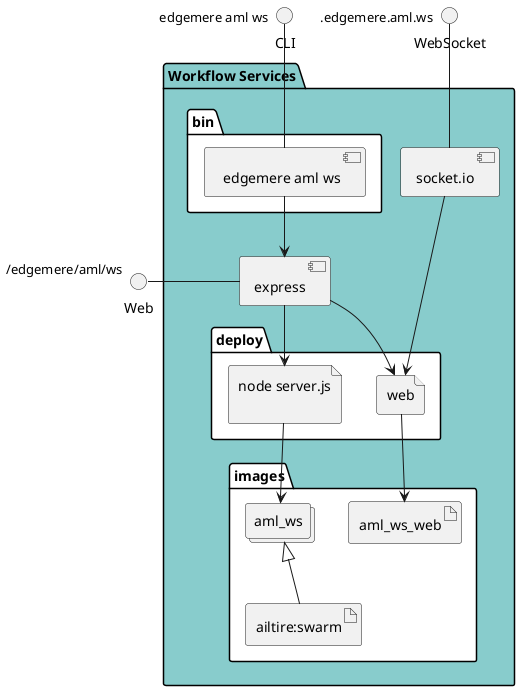 @startuml
  interface CLI
  interface Web
  interface WebSocket
package "Workflow Services" #88cccc {
  component express as REST
  component socket.io as socket
  folder bin #ffffff {
    component " edgemere aml ws" as binName
  }
  binName --> REST

  folder deploy #ffffff {
      file "node server.js\n" as aml_ws_container
      REST --> aml_ws_container

  
    file "web" as web_container
    REST --> web_container
    socket ---> web_container
  
  }
  folder images #ffffff {
    collections "aml_ws" as aml_wsimage
    artifact "ailtire:swarm" as ailtireswarm
    aml_wsimage <|-- ailtireswarm
    aml_ws_container --> aml_wsimage

  
      artifact "aml_ws_web" as aml_ws_web
      web_container --> aml_ws_web
    
  }
}
CLI " edgemere aml ws" -- binName
Web "/edgemere/aml/ws" - REST
WebSocket ".edgemere.aml.ws" -- socket

@enduml
